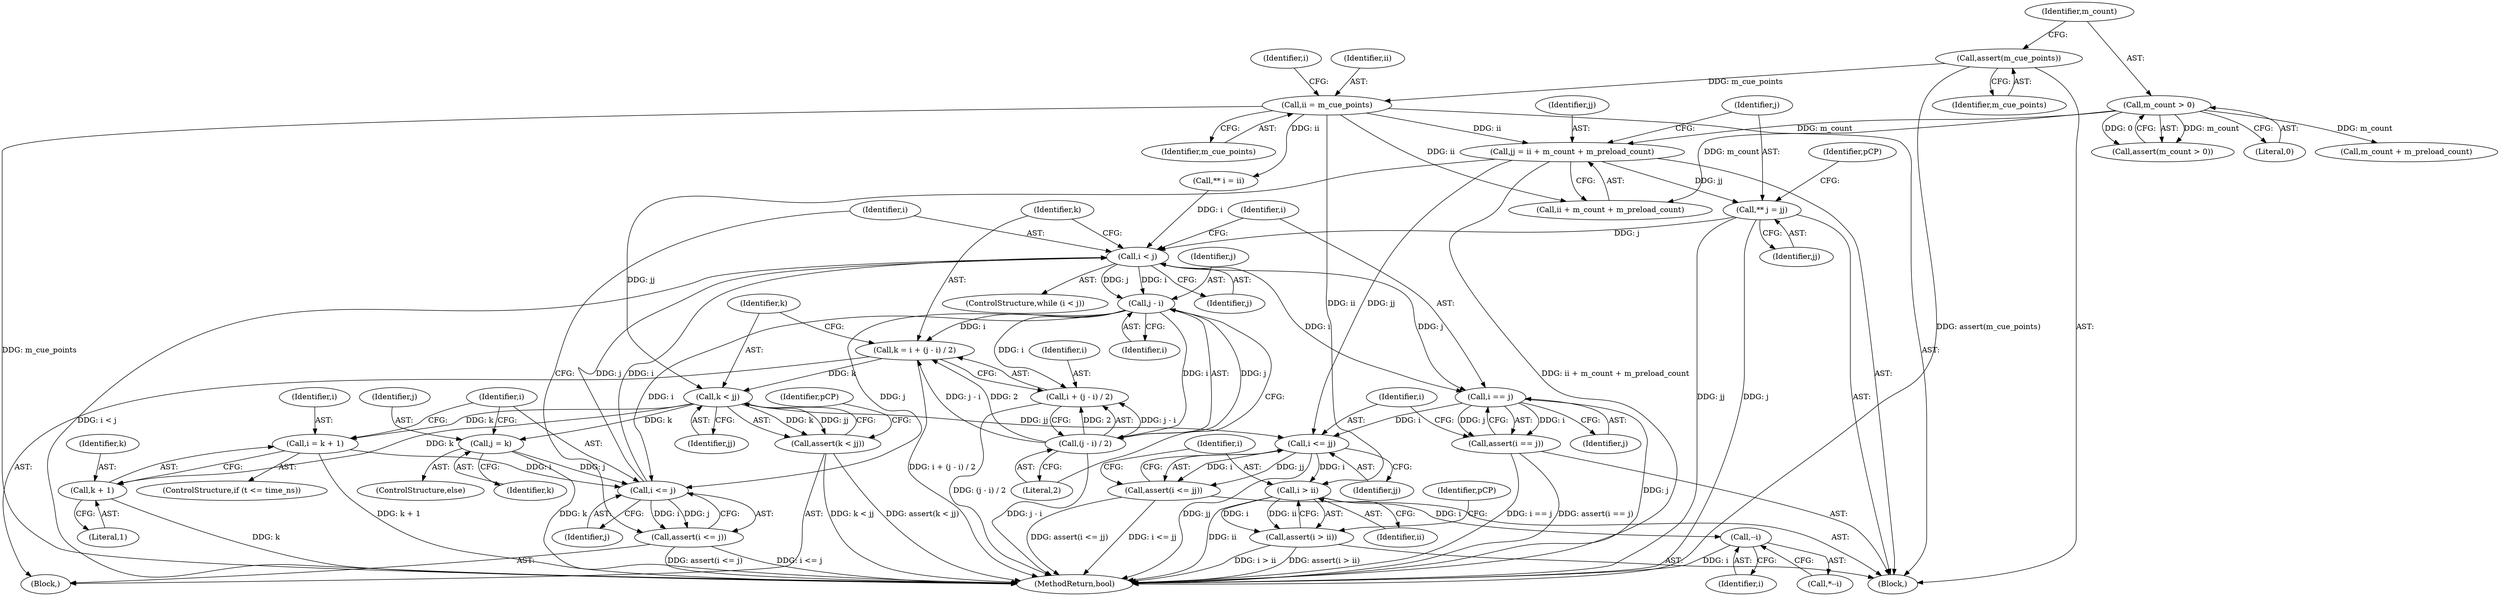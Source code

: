 digraph "1_Android_cc274e2abe8b2a6698a5c47d8aa4bb45f1f9538d_9@integer" {
"1000127" [label="(Call,jj = ii + m_count + m_preload_count)"];
"1000120" [label="(Call,ii = m_cue_points)"];
"1000114" [label="(Call,assert(m_cue_points))"];
"1000117" [label="(Call,m_count > 0)"];
"1000135" [label="(Call,** j = jj)"];
"1000164" [label="(Call,i < j)"];
"1000173" [label="(Call,j - i)"];
"1000168" [label="(Call,k = i + (j - i) / 2)"];
"1000178" [label="(Call,k < jj)"];
"1000177" [label="(Call,assert(k < jj))"];
"1000198" [label="(Call,i = k + 1)"];
"1000208" [label="(Call,i <= j)"];
"1000207" [label="(Call,assert(i <= j))"];
"1000200" [label="(Call,k + 1)"];
"1000204" [label="(Call,j = k)"];
"1000216" [label="(Call,i <= jj)"];
"1000215" [label="(Call,assert(i <= jj))"];
"1000220" [label="(Call,i > ii)"];
"1000219" [label="(Call,assert(i > ii))"];
"1000226" [label="(Call,--i)"];
"1000170" [label="(Call,i + (j - i) / 2)"];
"1000172" [label="(Call,(j - i) / 2)"];
"1000212" [label="(Call,i == j)"];
"1000211" [label="(Call,assert(i == j))"];
"1000139" [label="(Identifier,pCP)"];
"1000166" [label="(Identifier,j)"];
"1000182" [label="(Identifier,pCP)"];
"1000175" [label="(Identifier,i)"];
"1000198" [label="(Call,i = k + 1)"];
"1000224" [label="(Identifier,pCP)"];
"1000243" [label="(MethodReturn,bool)"];
"1000128" [label="(Identifier,jj)"];
"1000220" [label="(Call,i > ii)"];
"1000221" [label="(Identifier,i)"];
"1000122" [label="(Identifier,m_cue_points)"];
"1000177" [label="(Call,assert(k < jj))"];
"1000137" [label="(Identifier,jj)"];
"1000212" [label="(Call,i == j)"];
"1000167" [label="(Block,)"];
"1000194" [label="(ControlStructure,if (t <= time_ns))"];
"1000215" [label="(Call,assert(i <= jj))"];
"1000222" [label="(Identifier,ii)"];
"1000180" [label="(Identifier,jj)"];
"1000206" [label="(Identifier,k)"];
"1000205" [label="(Identifier,j)"];
"1000225" [label="(Call,*--i)"];
"1000117" [label="(Call,m_count > 0)"];
"1000213" [label="(Identifier,i)"];
"1000204" [label="(Call,j = k)"];
"1000171" [label="(Identifier,i)"];
"1000210" [label="(Identifier,j)"];
"1000165" [label="(Identifier,i)"];
"1000120" [label="(Call,ii = m_cue_points)"];
"1000219" [label="(Call,assert(i > ii))"];
"1000164" [label="(Call,i < j)"];
"1000119" [label="(Literal,0)"];
"1000118" [label="(Identifier,m_count)"];
"1000136" [label="(Identifier,j)"];
"1000135" [label="(Call,** j = jj)"];
"1000216" [label="(Call,i <= jj)"];
"1000169" [label="(Identifier,k)"];
"1000203" [label="(ControlStructure,else)"];
"1000200" [label="(Call,k + 1)"];
"1000214" [label="(Identifier,j)"];
"1000211" [label="(Call,assert(i == j))"];
"1000124" [label="(Call,** i = ii)"];
"1000129" [label="(Call,ii + m_count + m_preload_count)"];
"1000178" [label="(Call,k < jj)"];
"1000217" [label="(Identifier,i)"];
"1000131" [label="(Call,m_count + m_preload_count)"];
"1000207" [label="(Call,assert(i <= j))"];
"1000125" [label="(Identifier,i)"];
"1000127" [label="(Call,jj = ii + m_count + m_preload_count)"];
"1000168" [label="(Call,k = i + (j - i) / 2)"];
"1000163" [label="(ControlStructure,while (i < j))"];
"1000106" [label="(Block,)"];
"1000202" [label="(Literal,1)"];
"1000116" [label="(Call,assert(m_count > 0))"];
"1000115" [label="(Identifier,m_cue_points)"];
"1000201" [label="(Identifier,k)"];
"1000179" [label="(Identifier,k)"];
"1000226" [label="(Call,--i)"];
"1000176" [label="(Literal,2)"];
"1000114" [label="(Call,assert(m_cue_points))"];
"1000174" [label="(Identifier,j)"];
"1000170" [label="(Call,i + (j - i) / 2)"];
"1000173" [label="(Call,j - i)"];
"1000218" [label="(Identifier,jj)"];
"1000209" [label="(Identifier,i)"];
"1000172" [label="(Call,(j - i) / 2)"];
"1000208" [label="(Call,i <= j)"];
"1000199" [label="(Identifier,i)"];
"1000121" [label="(Identifier,ii)"];
"1000227" [label="(Identifier,i)"];
"1000127" -> "1000106"  [label="AST: "];
"1000127" -> "1000129"  [label="CFG: "];
"1000128" -> "1000127"  [label="AST: "];
"1000129" -> "1000127"  [label="AST: "];
"1000136" -> "1000127"  [label="CFG: "];
"1000127" -> "1000243"  [label="DDG: ii + m_count + m_preload_count"];
"1000120" -> "1000127"  [label="DDG: ii"];
"1000117" -> "1000127"  [label="DDG: m_count"];
"1000127" -> "1000135"  [label="DDG: jj"];
"1000127" -> "1000178"  [label="DDG: jj"];
"1000127" -> "1000216"  [label="DDG: jj"];
"1000120" -> "1000106"  [label="AST: "];
"1000120" -> "1000122"  [label="CFG: "];
"1000121" -> "1000120"  [label="AST: "];
"1000122" -> "1000120"  [label="AST: "];
"1000125" -> "1000120"  [label="CFG: "];
"1000120" -> "1000243"  [label="DDG: m_cue_points"];
"1000114" -> "1000120"  [label="DDG: m_cue_points"];
"1000120" -> "1000124"  [label="DDG: ii"];
"1000120" -> "1000129"  [label="DDG: ii"];
"1000120" -> "1000220"  [label="DDG: ii"];
"1000114" -> "1000106"  [label="AST: "];
"1000114" -> "1000115"  [label="CFG: "];
"1000115" -> "1000114"  [label="AST: "];
"1000118" -> "1000114"  [label="CFG: "];
"1000114" -> "1000243"  [label="DDG: assert(m_cue_points)"];
"1000117" -> "1000116"  [label="AST: "];
"1000117" -> "1000119"  [label="CFG: "];
"1000118" -> "1000117"  [label="AST: "];
"1000119" -> "1000117"  [label="AST: "];
"1000116" -> "1000117"  [label="CFG: "];
"1000117" -> "1000116"  [label="DDG: m_count"];
"1000117" -> "1000116"  [label="DDG: 0"];
"1000117" -> "1000129"  [label="DDG: m_count"];
"1000117" -> "1000131"  [label="DDG: m_count"];
"1000135" -> "1000106"  [label="AST: "];
"1000135" -> "1000137"  [label="CFG: "];
"1000136" -> "1000135"  [label="AST: "];
"1000137" -> "1000135"  [label="AST: "];
"1000139" -> "1000135"  [label="CFG: "];
"1000135" -> "1000243"  [label="DDG: jj"];
"1000135" -> "1000243"  [label="DDG: j"];
"1000135" -> "1000164"  [label="DDG: j"];
"1000164" -> "1000163"  [label="AST: "];
"1000164" -> "1000166"  [label="CFG: "];
"1000165" -> "1000164"  [label="AST: "];
"1000166" -> "1000164"  [label="AST: "];
"1000169" -> "1000164"  [label="CFG: "];
"1000213" -> "1000164"  [label="CFG: "];
"1000164" -> "1000243"  [label="DDG: i < j"];
"1000124" -> "1000164"  [label="DDG: i"];
"1000208" -> "1000164"  [label="DDG: i"];
"1000208" -> "1000164"  [label="DDG: j"];
"1000164" -> "1000173"  [label="DDG: j"];
"1000164" -> "1000173"  [label="DDG: i"];
"1000164" -> "1000212"  [label="DDG: i"];
"1000164" -> "1000212"  [label="DDG: j"];
"1000173" -> "1000172"  [label="AST: "];
"1000173" -> "1000175"  [label="CFG: "];
"1000174" -> "1000173"  [label="AST: "];
"1000175" -> "1000173"  [label="AST: "];
"1000176" -> "1000173"  [label="CFG: "];
"1000173" -> "1000168"  [label="DDG: i"];
"1000173" -> "1000170"  [label="DDG: i"];
"1000173" -> "1000172"  [label="DDG: j"];
"1000173" -> "1000172"  [label="DDG: i"];
"1000173" -> "1000208"  [label="DDG: i"];
"1000173" -> "1000208"  [label="DDG: j"];
"1000168" -> "1000167"  [label="AST: "];
"1000168" -> "1000170"  [label="CFG: "];
"1000169" -> "1000168"  [label="AST: "];
"1000170" -> "1000168"  [label="AST: "];
"1000179" -> "1000168"  [label="CFG: "];
"1000168" -> "1000243"  [label="DDG: i + (j - i) / 2"];
"1000172" -> "1000168"  [label="DDG: j - i"];
"1000172" -> "1000168"  [label="DDG: 2"];
"1000168" -> "1000178"  [label="DDG: k"];
"1000178" -> "1000177"  [label="AST: "];
"1000178" -> "1000180"  [label="CFG: "];
"1000179" -> "1000178"  [label="AST: "];
"1000180" -> "1000178"  [label="AST: "];
"1000177" -> "1000178"  [label="CFG: "];
"1000178" -> "1000177"  [label="DDG: k"];
"1000178" -> "1000177"  [label="DDG: jj"];
"1000178" -> "1000198"  [label="DDG: k"];
"1000178" -> "1000200"  [label="DDG: k"];
"1000178" -> "1000204"  [label="DDG: k"];
"1000178" -> "1000216"  [label="DDG: jj"];
"1000177" -> "1000167"  [label="AST: "];
"1000182" -> "1000177"  [label="CFG: "];
"1000177" -> "1000243"  [label="DDG: k < jj"];
"1000177" -> "1000243"  [label="DDG: assert(k < jj)"];
"1000198" -> "1000194"  [label="AST: "];
"1000198" -> "1000200"  [label="CFG: "];
"1000199" -> "1000198"  [label="AST: "];
"1000200" -> "1000198"  [label="AST: "];
"1000209" -> "1000198"  [label="CFG: "];
"1000198" -> "1000243"  [label="DDG: k + 1"];
"1000198" -> "1000208"  [label="DDG: i"];
"1000208" -> "1000207"  [label="AST: "];
"1000208" -> "1000210"  [label="CFG: "];
"1000209" -> "1000208"  [label="AST: "];
"1000210" -> "1000208"  [label="AST: "];
"1000207" -> "1000208"  [label="CFG: "];
"1000208" -> "1000207"  [label="DDG: i"];
"1000208" -> "1000207"  [label="DDG: j"];
"1000204" -> "1000208"  [label="DDG: j"];
"1000207" -> "1000167"  [label="AST: "];
"1000165" -> "1000207"  [label="CFG: "];
"1000207" -> "1000243"  [label="DDG: i <= j"];
"1000207" -> "1000243"  [label="DDG: assert(i <= j)"];
"1000200" -> "1000202"  [label="CFG: "];
"1000201" -> "1000200"  [label="AST: "];
"1000202" -> "1000200"  [label="AST: "];
"1000200" -> "1000243"  [label="DDG: k"];
"1000204" -> "1000203"  [label="AST: "];
"1000204" -> "1000206"  [label="CFG: "];
"1000205" -> "1000204"  [label="AST: "];
"1000206" -> "1000204"  [label="AST: "];
"1000209" -> "1000204"  [label="CFG: "];
"1000204" -> "1000243"  [label="DDG: k"];
"1000216" -> "1000215"  [label="AST: "];
"1000216" -> "1000218"  [label="CFG: "];
"1000217" -> "1000216"  [label="AST: "];
"1000218" -> "1000216"  [label="AST: "];
"1000215" -> "1000216"  [label="CFG: "];
"1000216" -> "1000243"  [label="DDG: jj"];
"1000216" -> "1000215"  [label="DDG: i"];
"1000216" -> "1000215"  [label="DDG: jj"];
"1000212" -> "1000216"  [label="DDG: i"];
"1000216" -> "1000220"  [label="DDG: i"];
"1000215" -> "1000106"  [label="AST: "];
"1000221" -> "1000215"  [label="CFG: "];
"1000215" -> "1000243"  [label="DDG: i <= jj"];
"1000215" -> "1000243"  [label="DDG: assert(i <= jj)"];
"1000220" -> "1000219"  [label="AST: "];
"1000220" -> "1000222"  [label="CFG: "];
"1000221" -> "1000220"  [label="AST: "];
"1000222" -> "1000220"  [label="AST: "];
"1000219" -> "1000220"  [label="CFG: "];
"1000220" -> "1000243"  [label="DDG: ii"];
"1000220" -> "1000219"  [label="DDG: i"];
"1000220" -> "1000219"  [label="DDG: ii"];
"1000220" -> "1000226"  [label="DDG: i"];
"1000219" -> "1000106"  [label="AST: "];
"1000224" -> "1000219"  [label="CFG: "];
"1000219" -> "1000243"  [label="DDG: assert(i > ii)"];
"1000219" -> "1000243"  [label="DDG: i > ii"];
"1000226" -> "1000225"  [label="AST: "];
"1000226" -> "1000227"  [label="CFG: "];
"1000227" -> "1000226"  [label="AST: "];
"1000225" -> "1000226"  [label="CFG: "];
"1000226" -> "1000243"  [label="DDG: i"];
"1000170" -> "1000172"  [label="CFG: "];
"1000171" -> "1000170"  [label="AST: "];
"1000172" -> "1000170"  [label="AST: "];
"1000170" -> "1000243"  [label="DDG: (j - i) / 2"];
"1000172" -> "1000170"  [label="DDG: j - i"];
"1000172" -> "1000170"  [label="DDG: 2"];
"1000172" -> "1000176"  [label="CFG: "];
"1000176" -> "1000172"  [label="AST: "];
"1000172" -> "1000243"  [label="DDG: j - i"];
"1000212" -> "1000211"  [label="AST: "];
"1000212" -> "1000214"  [label="CFG: "];
"1000213" -> "1000212"  [label="AST: "];
"1000214" -> "1000212"  [label="AST: "];
"1000211" -> "1000212"  [label="CFG: "];
"1000212" -> "1000243"  [label="DDG: j"];
"1000212" -> "1000211"  [label="DDG: i"];
"1000212" -> "1000211"  [label="DDG: j"];
"1000211" -> "1000106"  [label="AST: "];
"1000217" -> "1000211"  [label="CFG: "];
"1000211" -> "1000243"  [label="DDG: i == j"];
"1000211" -> "1000243"  [label="DDG: assert(i == j)"];
}
